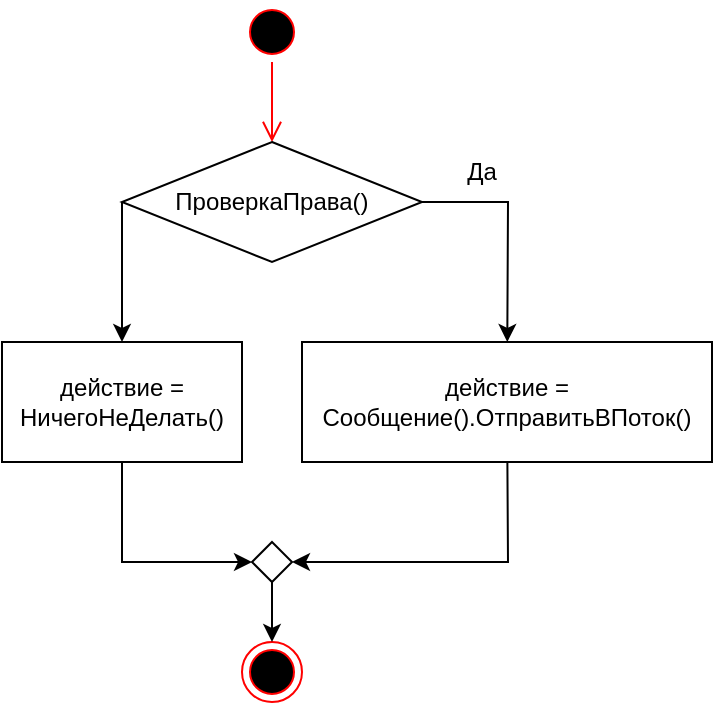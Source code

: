 <mxfile version="15.5.4" type="device"><diagram id="pe9fTEDNu0zSlPk7TXAT" name="Page-1"><mxGraphModel dx="2249" dy="1949" grid="1" gridSize="10" guides="1" tooltips="1" connect="1" arrows="1" fold="1" page="1" pageScale="1" pageWidth="827" pageHeight="1169" math="0" shadow="0"><root><mxCell id="0"/><mxCell id="1" parent="0"/><mxCell id="MAXpseTA1vnwfWNFhxLS-3" value="" style="ellipse;html=1;shape=startState;fillColor=#000000;strokeColor=#ff0000;" vertex="1" parent="1"><mxGeometry x="-660" y="-1160" width="30" height="30" as="geometry"/></mxCell><mxCell id="MAXpseTA1vnwfWNFhxLS-4" value="" style="edgeStyle=orthogonalEdgeStyle;html=1;verticalAlign=bottom;endArrow=open;endSize=8;strokeColor=#ff0000;rounded=0;" edge="1" source="MAXpseTA1vnwfWNFhxLS-3" parent="1" target="MAXpseTA1vnwfWNFhxLS-12"><mxGeometry relative="1" as="geometry"><mxPoint x="-645" y="-1100" as="targetPoint"/></mxGeometry></mxCell><mxCell id="MAXpseTA1vnwfWNFhxLS-5" value="действие = Сообщение().ОтправитьВПоток()" style="rounded=0;whiteSpace=wrap;html=1;" vertex="1" parent="1"><mxGeometry x="-630" y="-990" width="205" height="60" as="geometry"/></mxCell><mxCell id="MAXpseTA1vnwfWNFhxLS-8" value="" style="ellipse;html=1;shape=endState;fillColor=#000000;strokeColor=#ff0000;" vertex="1" parent="1"><mxGeometry x="-660" y="-840" width="30" height="30" as="geometry"/></mxCell><mxCell id="MAXpseTA1vnwfWNFhxLS-11" value="" style="endArrow=classic;html=1;rounded=0;entryX=1;entryY=0.5;entryDx=0;entryDy=0;" edge="1" parent="1" source="MAXpseTA1vnwfWNFhxLS-5" target="MAXpseTA1vnwfWNFhxLS-17"><mxGeometry width="50" height="50" relative="1" as="geometry"><mxPoint x="-645" y="-860" as="sourcePoint"/><mxPoint x="-635" y="-910" as="targetPoint"/><Array as="points"><mxPoint x="-527" y="-880"/></Array></mxGeometry></mxCell><mxCell id="MAXpseTA1vnwfWNFhxLS-12" value="ПроверкаПрава()" style="rhombus;whiteSpace=wrap;html=1;" vertex="1" parent="1"><mxGeometry x="-720" y="-1090" width="150" height="60" as="geometry"/></mxCell><mxCell id="MAXpseTA1vnwfWNFhxLS-13" value="" style="endArrow=classic;html=1;rounded=0;exitX=1;exitY=0.5;exitDx=0;exitDy=0;" edge="1" parent="1" source="MAXpseTA1vnwfWNFhxLS-12" target="MAXpseTA1vnwfWNFhxLS-5"><mxGeometry width="50" height="50" relative="1" as="geometry"><mxPoint x="-547.798" y="-920" as="sourcePoint"/><mxPoint x="-620.156" y="-709.196" as="targetPoint"/><Array as="points"><mxPoint x="-527" y="-1060"/></Array></mxGeometry></mxCell><mxCell id="MAXpseTA1vnwfWNFhxLS-14" value="действие = НичегоНеДелать()" style="rounded=0;whiteSpace=wrap;html=1;" vertex="1" parent="1"><mxGeometry x="-780" y="-990" width="120" height="60" as="geometry"/></mxCell><mxCell id="MAXpseTA1vnwfWNFhxLS-15" value="" style="endArrow=classic;html=1;rounded=0;exitX=0;exitY=0.5;exitDx=0;exitDy=0;" edge="1" parent="1" source="MAXpseTA1vnwfWNFhxLS-12" target="MAXpseTA1vnwfWNFhxLS-14"><mxGeometry width="50" height="50" relative="1" as="geometry"><mxPoint x="-770" y="-1100" as="sourcePoint"/><mxPoint x="-517.35" y="-980" as="targetPoint"/><Array as="points"/></mxGeometry></mxCell><mxCell id="MAXpseTA1vnwfWNFhxLS-16" value="Да" style="text;html=1;strokeColor=none;fillColor=none;align=center;verticalAlign=middle;whiteSpace=wrap;rounded=0;" vertex="1" parent="1"><mxGeometry x="-570" y="-1090" width="60" height="30" as="geometry"/></mxCell><mxCell id="MAXpseTA1vnwfWNFhxLS-17" value="" style="rhombus;whiteSpace=wrap;html=1;" vertex="1" parent="1"><mxGeometry x="-655" y="-890" width="20" height="20" as="geometry"/></mxCell><mxCell id="MAXpseTA1vnwfWNFhxLS-20" value="" style="endArrow=classic;html=1;rounded=0;entryX=0;entryY=0.5;entryDx=0;entryDy=0;" edge="1" parent="1" source="MAXpseTA1vnwfWNFhxLS-14" target="MAXpseTA1vnwfWNFhxLS-17"><mxGeometry width="50" height="50" relative="1" as="geometry"><mxPoint x="-710" y="-1050" as="sourcePoint"/><mxPoint x="-710" y="-980" as="targetPoint"/><Array as="points"><mxPoint x="-720" y="-880"/></Array></mxGeometry></mxCell><mxCell id="MAXpseTA1vnwfWNFhxLS-21" value="" style="endArrow=classic;html=1;rounded=0;exitX=0.5;exitY=1;exitDx=0;exitDy=0;" edge="1" parent="1" source="MAXpseTA1vnwfWNFhxLS-17" target="MAXpseTA1vnwfWNFhxLS-8"><mxGeometry width="50" height="50" relative="1" as="geometry"><mxPoint x="-700" y="-1040" as="sourcePoint"/><mxPoint x="-700" y="-970" as="targetPoint"/><Array as="points"/></mxGeometry></mxCell></root></mxGraphModel></diagram></mxfile>